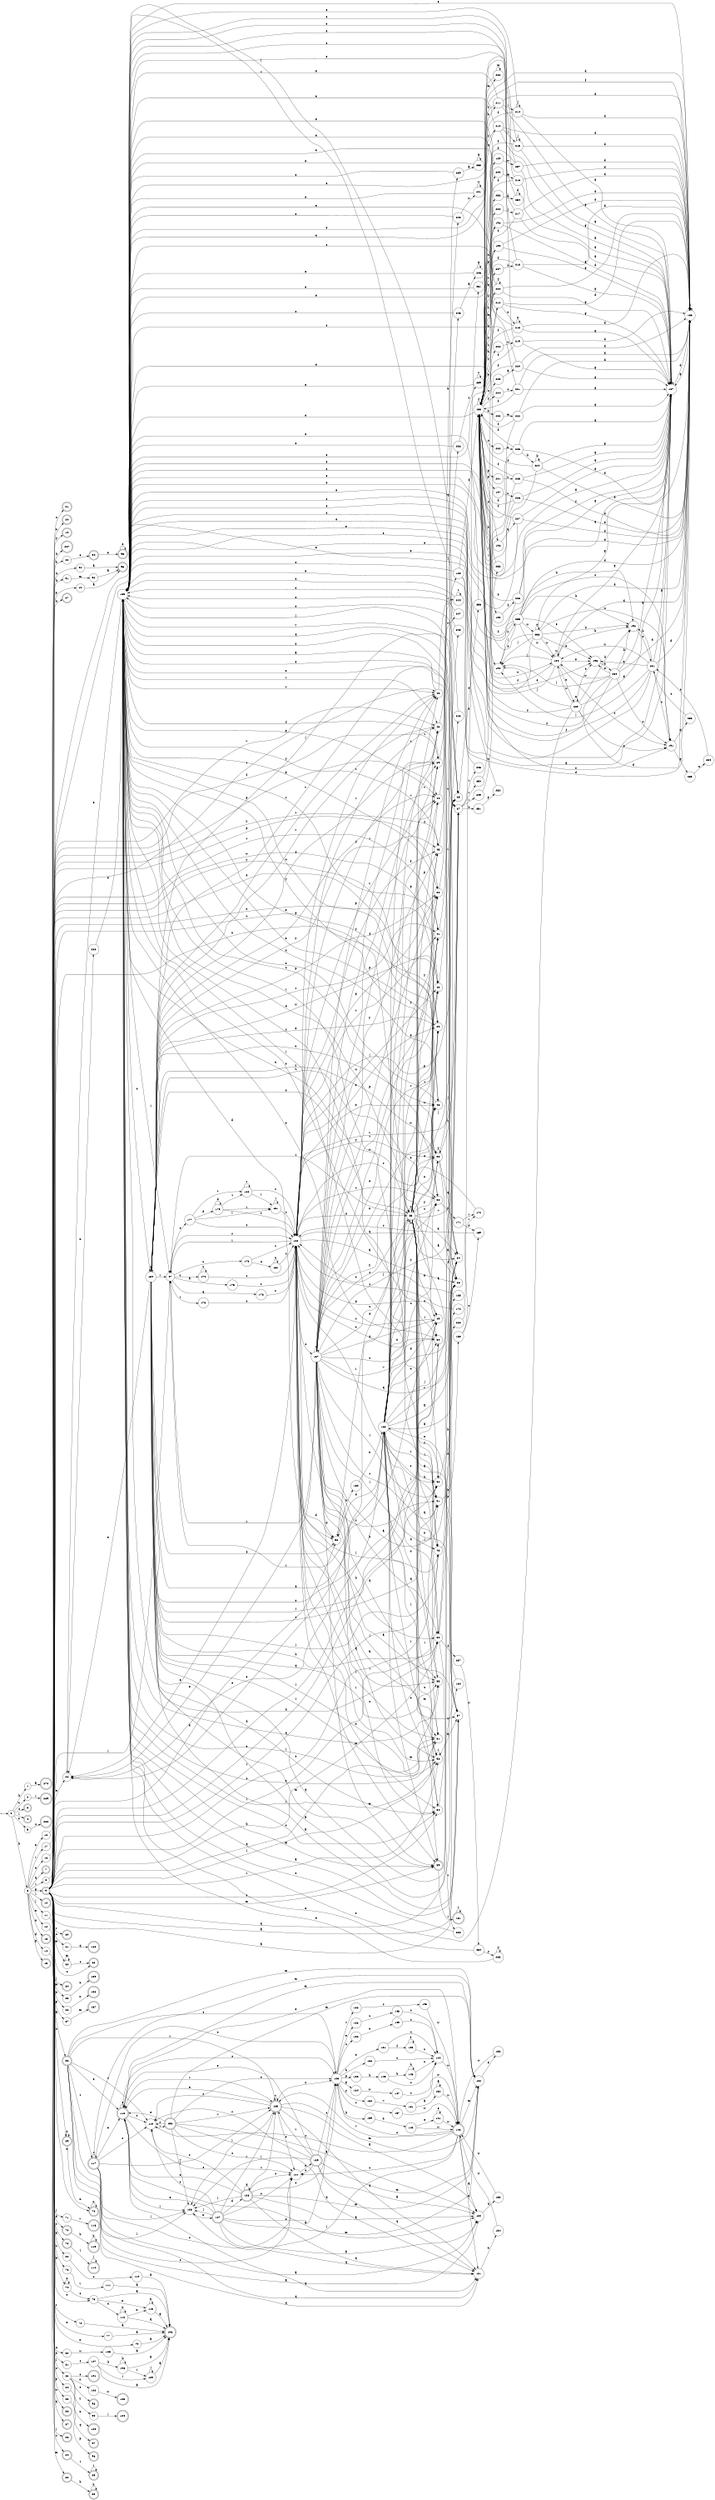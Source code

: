 digraph finite_state_machine {
rankdir=LR;
size="20,20";
node [shape = point]; "dummy0"
node [shape = circle]; "0";
"dummy0" -> "0";
node [shape = circle]; "1";
node [shape = circle]; "2";
node [shape = doublecircle]; "3";node [shape = doublecircle]; "4";node [shape = circle]; "5";
node [shape = circle]; "6";
node [shape = doublecircle]; "7";node [shape = circle]; "8";
node [shape = doublecircle]; "9";node [shape = doublecircle]; "10";node [shape = circle]; "11";
node [shape = circle]; "12";
node [shape = doublecircle]; "13";node [shape = circle]; "14";
node [shape = doublecircle]; "15";node [shape = circle]; "16";
node [shape = circle]; "17";
node [shape = circle]; "18";
node [shape = doublecircle]; "19";node [shape = doublecircle]; "20";node [shape = doublecircle]; "21";node [shape = doublecircle]; "22";node [shape = doublecircle]; "23";node [shape = doublecircle]; "24";node [shape = doublecircle]; "25";node [shape = doublecircle]; "26";node [shape = doublecircle]; "27";node [shape = circle]; "28";
node [shape = circle]; "29";
node [shape = circle]; "30";
node [shape = circle]; "31";
node [shape = circle]; "32";
node [shape = circle]; "33";
node [shape = circle]; "34";
node [shape = circle]; "35";
node [shape = circle]; "36";
node [shape = circle]; "37";
node [shape = circle]; "38";
node [shape = circle]; "39";
node [shape = circle]; "40";
node [shape = circle]; "41";
node [shape = circle]; "42";
node [shape = circle]; "43";
node [shape = circle]; "44";
node [shape = circle]; "45";
node [shape = circle]; "46";
node [shape = circle]; "47";
node [shape = circle]; "48";
node [shape = circle]; "49";
node [shape = circle]; "50";
node [shape = circle]; "51";
node [shape = circle]; "52";
node [shape = circle]; "53";
node [shape = circle]; "54";
node [shape = circle]; "55";
node [shape = circle]; "56";
node [shape = circle]; "57";
node [shape = circle]; "58";
node [shape = doublecircle]; "59";node [shape = doublecircle]; "60";node [shape = circle]; "61";
node [shape = circle]; "62";
node [shape = doublecircle]; "63";node [shape = doublecircle]; "64";node [shape = circle]; "65";
node [shape = circle]; "66";
node [shape = circle]; "67";
node [shape = doublecircle]; "68";node [shape = doublecircle]; "69";node [shape = doublecircle]; "70";node [shape = circle]; "71";
node [shape = doublecircle]; "72";node [shape = doublecircle]; "73";node [shape = circle]; "74";
node [shape = circle]; "75";
node [shape = circle]; "76";
node [shape = circle]; "77";
node [shape = circle]; "78";
node [shape = circle]; "79";
node [shape = circle]; "80";
node [shape = circle]; "81";
node [shape = circle]; "82";
node [shape = circle]; "83";
node [shape = circle]; "84";
node [shape = circle]; "85";
node [shape = doublecircle]; "86";node [shape = doublecircle]; "87";node [shape = circle]; "88";
node [shape = circle]; "89";
node [shape = circle]; "90";
node [shape = circle]; "91";
node [shape = circle]; "92";
node [shape = doublecircle]; "93";node [shape = doublecircle]; "94";node [shape = doublecircle]; "95";node [shape = doublecircle]; "96";node [shape = doublecircle]; "97";node [shape = doublecircle]; "98";node [shape = circle]; "99";
node [shape = doublecircle]; "100";node [shape = doublecircle]; "101";node [shape = circle]; "102";
node [shape = doublecircle]; "103";node [shape = doublecircle]; "104";node [shape = circle]; "105";
node [shape = doublecircle]; "106";node [shape = circle]; "107";
node [shape = circle]; "108";
node [shape = circle]; "109";
node [shape = circle]; "110";
node [shape = circle]; "111";
node [shape = circle]; "112";
node [shape = circle]; "113";
node [shape = doublecircle]; "114";node [shape = doublecircle]; "115";node [shape = doublecircle]; "116";node [shape = doublecircle]; "117";node [shape = doublecircle]; "118";node [shape = circle]; "119";
node [shape = circle]; "120";
node [shape = circle]; "121";
node [shape = circle]; "122";
node [shape = circle]; "123";
node [shape = circle]; "124";
node [shape = doublecircle]; "125";node [shape = circle]; "126";
node [shape = doublecircle]; "127";node [shape = doublecircle]; "128";node [shape = doublecircle]; "129";node [shape = circle]; "130";
node [shape = circle]; "131";
node [shape = circle]; "132";
node [shape = circle]; "133";
node [shape = circle]; "134";
node [shape = circle]; "135";
node [shape = circle]; "136";
node [shape = circle]; "137";
node [shape = circle]; "138";
node [shape = circle]; "139";
node [shape = circle]; "140";
node [shape = circle]; "141";
node [shape = doublecircle]; "142";node [shape = circle]; "143";
node [shape = circle]; "144";
node [shape = circle]; "145";
node [shape = circle]; "146";
node [shape = circle]; "147";
node [shape = circle]; "148";
node [shape = circle]; "149";
node [shape = circle]; "150";
node [shape = circle]; "151";
node [shape = circle]; "152";
node [shape = circle]; "153";
node [shape = circle]; "154";
node [shape = circle]; "155";
node [shape = doublecircle]; "156";node [shape = doublecircle]; "157";node [shape = doublecircle]; "158";node [shape = doublecircle]; "159";node [shape = doublecircle]; "160";node [shape = doublecircle]; "161";node [shape = circle]; "162";
node [shape = circle]; "163";
node [shape = circle]; "164";
node [shape = circle]; "165";
node [shape = circle]; "166";
node [shape = circle]; "167";
node [shape = circle]; "168";
node [shape = circle]; "169";
node [shape = circle]; "170";
node [shape = circle]; "171";
node [shape = circle]; "172";
node [shape = circle]; "173";
node [shape = circle]; "174";
node [shape = circle]; "175";
node [shape = circle]; "176";
node [shape = circle]; "177";
node [shape = circle]; "178";
node [shape = circle]; "179";
node [shape = circle]; "180";
node [shape = circle]; "181";
node [shape = circle]; "182";
node [shape = circle]; "183";
node [shape = circle]; "184";
node [shape = circle]; "185";
node [shape = circle]; "186";
node [shape = circle]; "187";
node [shape = circle]; "188";
node [shape = circle]; "189";
node [shape = circle]; "190";
node [shape = circle]; "191";
node [shape = circle]; "192";
node [shape = circle]; "193";
node [shape = circle]; "194";
node [shape = circle]; "195";
node [shape = circle]; "196";
node [shape = circle]; "197";
node [shape = circle]; "198";
node [shape = circle]; "199";
node [shape = circle]; "200";
node [shape = circle]; "201";
node [shape = circle]; "202";
node [shape = circle]; "203";
node [shape = circle]; "204";
node [shape = circle]; "205";
node [shape = circle]; "206";
node [shape = circle]; "207";
node [shape = circle]; "208";
node [shape = circle]; "209";
node [shape = circle]; "210";
node [shape = circle]; "211";
node [shape = circle]; "212";
node [shape = circle]; "213";
node [shape = circle]; "214";
node [shape = circle]; "215";
node [shape = circle]; "216";
node [shape = circle]; "217";
node [shape = circle]; "218";
node [shape = circle]; "219";
node [shape = circle]; "220";
node [shape = circle]; "221";
node [shape = circle]; "222";
node [shape = circle]; "223";
node [shape = circle]; "224";
node [shape = circle]; "225";
node [shape = circle]; "226";
node [shape = circle]; "227";
node [shape = circle]; "228";
node [shape = circle]; "229";
node [shape = circle]; "230";
node [shape = circle]; "231";
node [shape = circle]; "232";
node [shape = circle]; "233";
node [shape = circle]; "234";
node [shape = circle]; "235";
node [shape = circle]; "236";
node [shape = circle]; "237";
node [shape = circle]; "238";
node [shape = circle]; "239";
node [shape = circle]; "240";
node [shape = circle]; "241";
node [shape = circle]; "242";
node [shape = circle]; "243";
node [shape = circle]; "244";
node [shape = circle]; "245";
node [shape = circle]; "246";
node [shape = circle]; "247";
node [shape = circle]; "248";
node [shape = circle]; "249";
node [shape = circle]; "250";
node [shape = circle]; "251";
node [shape = circle]; "252";
node [shape = circle]; "253";
node [shape = circle]; "254";
node [shape = circle]; "255";
node [shape = circle]; "256";
node [shape = circle]; "257";
node [shape = circle]; "258";
node [shape = circle]; "259";
node [shape = circle]; "260";
node [shape = circle]; "261";
node [shape = circle]; "262";
node [shape = circle]; "263";
node [shape = circle]; "264";
node [shape = circle]; "265";
node [shape = circle]; "266";
node [shape = doublecircle]; "267";node [shape = doublecircle]; "268";node [shape = doublecircle]; "269";node [shape = doublecircle]; "270";"0" -> "1" [label = "k"];
 "0" -> "6" [label = "k"];
 "0" -> "2" [label = "w"];
 "0" -> "3" [label = "c"];
 "0" -> "4" [label = "l"];
 "0" -> "5" [label = "o"];
 "6" -> "7" [label = "q"];
 "6" -> "8" [label = "i"];
 "6" -> "9" [label = "g"];
 "6" -> "15" [label = "g"];
 "6" -> "10" [label = "l"];
 "6" -> "11" [label = "j"];
 "6" -> "16" [label = "e"];
 "6" -> "12" [label = "e"];
 "6" -> "18" [label = "n"];
 "6" -> "13" [label = "n"];
 "6" -> "14" [label = "d"];
 "6" -> "17" [label = "r"];
 "18" -> "19" [label = "y"];
 "17" -> "20" [label = "n"];
 "16" -> "21" [label = "o"];
 "14" -> "22" [label = "m"];
 "22" -> "23" [label = "h"];
 "23" -> "23" [label = "h"];
 "12" -> "24" [label = "u"];
 "24" -> "25" [label = "i"];
 "25" -> "25" [label = "i"];
 "11" -> "26" [label = "l"];
 "9" -> "82" [label = "x"];
 "9" -> "53" [label = "x"];
 "9" -> "27" [label = "x"];
 "9" -> "46" [label = "x"];
 "9" -> "79" [label = "x"];
 "9" -> "74" [label = "e"];
 "9" -> "28" [label = "e"];
 "9" -> "29" [label = "e"];
 "9" -> "84" [label = "o"];
 "9" -> "69" [label = "o"];
 "9" -> "54" [label = "o"];
 "9" -> "75" [label = "o"];
 "9" -> "30" [label = "o"];
 "9" -> "48" [label = "l"];
 "9" -> "83" [label = "l"];
 "9" -> "71" [label = "l"];
 "9" -> "31" [label = "l"];
 "9" -> "32" [label = "k"];
 "9" -> "90" [label = "k"];
 "9" -> "91" [label = "k"];
 "9" -> "33" [label = "y"];
 "9" -> "45" [label = "y"];
 "9" -> "34" [label = "q"];
 "9" -> "87" [label = "q"];
 "9" -> "55" [label = "q"];
 "9" -> "64" [label = "j"];
 "9" -> "35" [label = "j"];
 "9" -> "57" [label = "a"];
 "9" -> "36" [label = "a"];
 "9" -> "68" [label = "a"];
 "9" -> "43" [label = "v"];
 "9" -> "37" [label = "v"];
 "9" -> "89" [label = "p"];
 "9" -> "44" [label = "p"];
 "9" -> "85" [label = "p"];
 "9" -> "38" [label = "p"];
 "9" -> "39" [label = "f"];
 "9" -> "40" [label = "t"];
 "9" -> "41" [label = "t"];
 "9" -> "60" [label = "t"];
 "9" -> "76" [label = "t"];
 "9" -> "42" [label = "w"];
 "9" -> "86" [label = "w"];
 "9" -> "56" [label = "i"];
 "9" -> "52" [label = "i"];
 "9" -> "47" [label = "i"];
 "9" -> "72" [label = "d"];
 "9" -> "49" [label = "d"];
 "9" -> "58" [label = "d"];
 "9" -> "80" [label = "d"];
 "9" -> "50" [label = "u"];
 "9" -> "78" [label = "u"];
 "9" -> "73" [label = "s"];
 "9" -> "51" [label = "s"];
 "9" -> "65" [label = "m"];
 "9" -> "59" [label = "m"];
 "9" -> "62" [label = "m"];
 "9" -> "61" [label = "c"];
 "9" -> "63" [label = "c"];
 "9" -> "88" [label = "h"];
 "9" -> "81" [label = "h"];
 "9" -> "66" [label = "h"];
 "9" -> "67" [label = "g"];
 "9" -> "77" [label = "n"];
 "9" -> "70" [label = "n"];
 "91" -> "92" [label = "m"];
 "92" -> "93" [label = "a"];
 "90" -> "93" [label = "a"];
 "89" -> "93" [label = "a"];
 "88" -> "94" [label = "e"];
 "94" -> "95" [label = "e"];
 "95" -> "95" [label = "e"];
 "85" -> "96" [label = "p"];
 "84" -> "97" [label = "q"];
 "83" -> "98" [label = "o"];
 "83" -> "101" [label = "o"];
 "83" -> "99" [label = "y"];
 "83" -> "100" [label = "n"];
 "83" -> "102" [label = "x"];
 "102" -> "103" [label = "w"];
 "99" -> "104" [label = "l"];
 "82" -> "105" [label = "w"];
 "105" -> "106" [label = "a"];
 "81" -> "107" [label = "s"];
 "107" -> "108" [label = "k"];
 "107" -> "109" [label = "i"];
 "107" -> "106" [label = "a"];
 "109" -> "109" [label = "i"];
 "109" -> "106" [label = "a"];
 "108" -> "108" [label = "k"];
 "108" -> "109" [label = "i"];
 "108" -> "106" [label = "a"];
 "80" -> "110" [label = "c"];
 "110" -> "106" [label = "a"];
 "79" -> "106" [label = "a"];
 "78" -> "111" [label = "v"];
 "111" -> "106" [label = "a"];
 "77" -> "106" [label = "a"];
 "76" -> "106" [label = "a"];
 "75" -> "112" [label = "x"];
 "75" -> "113" [label = "n"];
 "75" -> "106" [label = "a"];
 "113" -> "113" [label = "n"];
 "113" -> "106" [label = "a"];
 "112" -> "112" [label = "x"];
 "112" -> "113" [label = "n"];
 "112" -> "106" [label = "a"];
 "74" -> "74" [label = "e"];
 "74" -> "75" [label = "o"];
 "73" -> "114" [label = "l"];
 "114" -> "114" [label = "l"];
 "72" -> "115" [label = "h"];
 "115" -> "115" [label = "h"];
 "71" -> "116" [label = "v"];
 "70" -> "70" [label = "n"];
 "69" -> "69" [label = "o"];
 "69" -> "70" [label = "n"];
 "68" -> "117" [label = "t"];
 "68" -> "118" [label = "e"];
 "68" -> "119" [label = "s"];
 "68" -> "120" [label = "a"];
 "68" -> "121" [label = "q"];
 "68" -> "122" [label = "m"];
 "68" -> "123" [label = "o"];
 "68" -> "124" [label = "o"];
 "68" -> "125" [label = "v"];
 "68" -> "126" [label = "l"];
 "126" -> "127" [label = "n"];
 "127" -> "126" [label = "l"];
 "127" -> "128" [label = "d"];
 "127" -> "118" [label = "e"];
 "127" -> "119" [label = "s"];
 "127" -> "120" [label = "a"];
 "127" -> "121" [label = "q"];
 "127" -> "122" [label = "m"];
 "127" -> "123" [label = "o"];
 "127" -> "124" [label = "o"];
 "127" -> "125" [label = "v"];
 "128" -> "128" [label = "d"];
 "128" -> "126" [label = "l"];
 "128" -> "118" [label = "e"];
 "128" -> "119" [label = "s"];
 "128" -> "120" [label = "a"];
 "128" -> "121" [label = "q"];
 "128" -> "122" [label = "m"];
 "128" -> "123" [label = "o"];
 "128" -> "124" [label = "o"];
 "128" -> "125" [label = "v"];
 "125" -> "125" [label = "v"];
 "125" -> "118" [label = "e"];
 "125" -> "119" [label = "s"];
 "125" -> "120" [label = "a"];
 "125" -> "121" [label = "q"];
 "125" -> "122" [label = "m"];
 "125" -> "123" [label = "o"];
 "125" -> "124" [label = "o"];
 "125" -> "126" [label = "l"];
 "124" -> "129" [label = "n"];
 "129" -> "123" [label = "o"];
 "129" -> "124" [label = "o"];
 "129" -> "118" [label = "e"];
 "129" -> "119" [label = "s"];
 "129" -> "120" [label = "a"];
 "129" -> "121" [label = "q"];
 "129" -> "122" [label = "m"];
 "129" -> "125" [label = "v"];
 "129" -> "126" [label = "l"];
 "123" -> "130" [label = "y"];
 "123" -> "131" [label = "n"];
 "123" -> "132" [label = "u"];
 "123" -> "133" [label = "e"];
 "123" -> "134" [label = "g"];
 "123" -> "135" [label = "p"];
 "123" -> "136" [label = "h"];
 "123" -> "137" [label = "s"];
 "123" -> "138" [label = "v"];
 "123" -> "139" [label = "k"];
 "139" -> "140" [label = "b"];
 "140" -> "141" [label = "e"];
 "140" -> "142" [label = "w"];
 "142" -> "120" [label = "a"];
 "142" -> "121" [label = "q"];
 "142" -> "122" [label = "m"];
 "142" -> "123" [label = "o"];
 "142" -> "124" [label = "o"];
 "142" -> "118" [label = "e"];
 "142" -> "119" [label = "s"];
 "142" -> "125" [label = "v"];
 "142" -> "126" [label = "l"];
 "141" -> "141" [label = "e"];
 "141" -> "142" [label = "w"];
 "138" -> "143" [label = "s"];
 "143" -> "142" [label = "w"];
 "137" -> "142" [label = "w"];
 "136" -> "144" [label = "u"];
 "144" -> "142" [label = "w"];
 "135" -> "145" [label = "h"];
 "145" -> "146" [label = "h"];
 "145" -> "144" [label = "u"];
 "146" -> "146" [label = "h"];
 "146" -> "144" [label = "u"];
 "134" -> "147" [label = "w"];
 "147" -> "144" [label = "u"];
 "133" -> "148" [label = "u"];
 "148" -> "144" [label = "u"];
 "132" -> "149" [label = "n"];
 "149" -> "144" [label = "u"];
 "131" -> "150" [label = "f"];
 "131" -> "144" [label = "u"];
 "150" -> "150" [label = "f"];
 "150" -> "144" [label = "u"];
 "130" -> "151" [label = "v"];
 "151" -> "152" [label = "a"];
 "151" -> "142" [label = "w"];
 "152" -> "152" [label = "a"];
 "152" -> "142" [label = "w"];
 "122" -> "153" [label = "d"];
 "153" -> "142" [label = "w"];
 "121" -> "154" [label = "n"];
 "154" -> "142" [label = "w"];
 "120" -> "155" [label = "k"];
 "155" -> "142" [label = "w"];
 "119" -> "156" [label = "r"];
 "156" -> "119" [label = "s"];
 "156" -> "118" [label = "e"];
 "156" -> "120" [label = "a"];
 "156" -> "121" [label = "q"];
 "156" -> "122" [label = "m"];
 "156" -> "123" [label = "o"];
 "156" -> "124" [label = "o"];
 "156" -> "125" [label = "v"];
 "156" -> "126" [label = "l"];
 "118" -> "118" [label = "e"];
 "118" -> "119" [label = "s"];
 "118" -> "120" [label = "a"];
 "118" -> "121" [label = "q"];
 "118" -> "122" [label = "m"];
 "118" -> "123" [label = "o"];
 "118" -> "124" [label = "o"];
 "118" -> "125" [label = "v"];
 "118" -> "126" [label = "l"];
 "117" -> "117" [label = "t"];
 "117" -> "118" [label = "e"];
 "117" -> "119" [label = "s"];
 "117" -> "120" [label = "a"];
 "117" -> "121" [label = "q"];
 "117" -> "122" [label = "m"];
 "117" -> "123" [label = "o"];
 "117" -> "124" [label = "o"];
 "117" -> "125" [label = "v"];
 "117" -> "126" [label = "l"];
 "67" -> "157" [label = "m"];
 "66" -> "158" [label = "x"];
 "65" -> "159" [label = "n"];
 "62" -> "62" [label = "m"];
 "62" -> "63" [label = "c"];
 "61" -> "160" [label = "q"];
 "59" -> "161" [label = "i"];
 "161" -> "161" [label = "i"];
 "58" -> "162" [label = "b"];
 "162" -> "163" [label = "x"];
 "163" -> "54" [label = "o"];
 "163" -> "30" [label = "o"];
 "163" -> "34" [label = "q"];
 "163" -> "55" [label = "q"];
 "163" -> "56" [label = "i"];
 "163" -> "52" [label = "i"];
 "163" -> "47" [label = "i"];
 "163" -> "57" [label = "a"];
 "163" -> "36" [label = "a"];
 "163" -> "49" [label = "d"];
 "163" -> "58" [label = "d"];
 "163" -> "28" [label = "e"];
 "163" -> "29" [label = "e"];
 "163" -> "48" [label = "l"];
 "163" -> "31" [label = "l"];
 "163" -> "32" [label = "k"];
 "163" -> "33" [label = "y"];
 "163" -> "45" [label = "y"];
 "163" -> "35" [label = "j"];
 "163" -> "43" [label = "v"];
 "163" -> "37" [label = "v"];
 "163" -> "44" [label = "p"];
 "163" -> "38" [label = "p"];
 "163" -> "39" [label = "f"];
 "163" -> "40" [label = "t"];
 "163" -> "41" [label = "t"];
 "163" -> "42" [label = "w"];
 "163" -> "53" [label = "x"];
 "163" -> "46" [label = "x"];
 "163" -> "50" [label = "u"];
 "163" -> "51" [label = "s"];
 "163" -> "59" [label = "m"];
 "57" -> "163" [label = "x"];
 "56" -> "56" [label = "i"];
 "56" -> "57" [label = "a"];
 "55" -> "163" [label = "x"];
 "54" -> "164" [label = "w"];
 "164" -> "163" [label = "x"];
 "53" -> "53" [label = "x"];
 "53" -> "46" [label = "x"];
 "53" -> "28" [label = "e"];
 "53" -> "29" [label = "e"];
 "53" -> "54" [label = "o"];
 "53" -> "30" [label = "o"];
 "53" -> "48" [label = "l"];
 "53" -> "31" [label = "l"];
 "53" -> "32" [label = "k"];
 "53" -> "33" [label = "y"];
 "53" -> "45" [label = "y"];
 "53" -> "34" [label = "q"];
 "53" -> "55" [label = "q"];
 "53" -> "35" [label = "j"];
 "53" -> "57" [label = "a"];
 "53" -> "36" [label = "a"];
 "53" -> "43" [label = "v"];
 "53" -> "37" [label = "v"];
 "53" -> "44" [label = "p"];
 "53" -> "38" [label = "p"];
 "53" -> "39" [label = "f"];
 "53" -> "40" [label = "t"];
 "53" -> "41" [label = "t"];
 "53" -> "42" [label = "w"];
 "53" -> "56" [label = "i"];
 "53" -> "52" [label = "i"];
 "53" -> "47" [label = "i"];
 "53" -> "49" [label = "d"];
 "53" -> "58" [label = "d"];
 "53" -> "50" [label = "u"];
 "53" -> "51" [label = "s"];
 "53" -> "59" [label = "m"];
 "52" -> "165" [label = "b"];
 "165" -> "166" [label = "s"];
 "166" -> "56" [label = "i"];
 "166" -> "52" [label = "i"];
 "166" -> "47" [label = "i"];
 "166" -> "48" [label = "l"];
 "166" -> "31" [label = "l"];
 "166" -> "49" [label = "d"];
 "166" -> "58" [label = "d"];
 "166" -> "50" [label = "u"];
 "166" -> "51" [label = "s"];
 "166" -> "167" [label = "c"];
 "166" -> "28" [label = "e"];
 "166" -> "29" [label = "e"];
 "166" -> "54" [label = "o"];
 "166" -> "30" [label = "o"];
 "166" -> "32" [label = "k"];
 "166" -> "33" [label = "y"];
 "166" -> "45" [label = "y"];
 "166" -> "34" [label = "q"];
 "166" -> "55" [label = "q"];
 "166" -> "35" [label = "j"];
 "166" -> "57" [label = "a"];
 "166" -> "36" [label = "a"];
 "166" -> "43" [label = "v"];
 "166" -> "37" [label = "v"];
 "166" -> "44" [label = "p"];
 "166" -> "38" [label = "p"];
 "166" -> "39" [label = "f"];
 "166" -> "40" [label = "t"];
 "166" -> "41" [label = "t"];
 "166" -> "42" [label = "w"];
 "166" -> "53" [label = "x"];
 "166" -> "46" [label = "x"];
 "166" -> "59" [label = "m"];
 "167" -> "167" [label = "c"];
 "167" -> "56" [label = "i"];
 "167" -> "52" [label = "i"];
 "167" -> "47" [label = "i"];
 "167" -> "48" [label = "l"];
 "167" -> "31" [label = "l"];
 "167" -> "49" [label = "d"];
 "167" -> "58" [label = "d"];
 "167" -> "50" [label = "u"];
 "167" -> "51" [label = "s"];
 "167" -> "28" [label = "e"];
 "167" -> "29" [label = "e"];
 "167" -> "54" [label = "o"];
 "167" -> "30" [label = "o"];
 "167" -> "32" [label = "k"];
 "167" -> "33" [label = "y"];
 "167" -> "45" [label = "y"];
 "167" -> "34" [label = "q"];
 "167" -> "55" [label = "q"];
 "167" -> "35" [label = "j"];
 "167" -> "57" [label = "a"];
 "167" -> "36" [label = "a"];
 "167" -> "43" [label = "v"];
 "167" -> "37" [label = "v"];
 "167" -> "44" [label = "p"];
 "167" -> "38" [label = "p"];
 "167" -> "39" [label = "f"];
 "167" -> "40" [label = "t"];
 "167" -> "41" [label = "t"];
 "167" -> "42" [label = "w"];
 "167" -> "53" [label = "x"];
 "167" -> "46" [label = "x"];
 "167" -> "59" [label = "m"];
 "51" -> "168" [label = "b"];
 "168" -> "169" [label = "e"];
 "168" -> "170" [label = "r"];
 "170" -> "166" [label = "s"];
 "169" -> "166" [label = "s"];
 "50" -> "171" [label = "y"];
 "171" -> "169" [label = "e"];
 "171" -> "170" [label = "r"];
 "49" -> "166" [label = "s"];
 "48" -> "172" [label = "n"];
 "172" -> "166" [label = "s"];
 "47" -> "173" [label = "u"];
 "47" -> "174" [label = "u"];
 "47" -> "175" [label = "a"];
 "47" -> "176" [label = "q"];
 "47" -> "177" [label = "o"];
 "47" -> "178" [label = "r"];
 "47" -> "166" [label = "s"];
 "178" -> "166" [label = "s"];
 "177" -> "179" [label = "d"];
 "177" -> "180" [label = "t"];
 "177" -> "181" [label = "i"];
 "177" -> "166" [label = "s"];
 "181" -> "181" [label = "i"];
 "181" -> "166" [label = "s"];
 "180" -> "180" [label = "t"];
 "180" -> "181" [label = "i"];
 "180" -> "166" [label = "s"];
 "179" -> "179" [label = "d"];
 "179" -> "180" [label = "t"];
 "179" -> "181" [label = "i"];
 "179" -> "166" [label = "s"];
 "176" -> "166" [label = "s"];
 "175" -> "166" [label = "s"];
 "174" -> "174" [label = "u"];
 "174" -> "166" [label = "s"];
 "173" -> "182" [label = "x"];
 "173" -> "166" [label = "s"];
 "182" -> "182" [label = "x"];
 "182" -> "166" [label = "s"];
 "46" -> "183" [label = "e"];
 "183" -> "28" [label = "e"];
 "183" -> "29" [label = "e"];
 "183" -> "184" [label = "o"];
 "183" -> "54" [label = "o"];
 "183" -> "30" [label = "o"];
 "183" -> "48" [label = "l"];
 "183" -> "31" [label = "l"];
 "183" -> "32" [label = "k"];
 "183" -> "33" [label = "y"];
 "183" -> "45" [label = "y"];
 "183" -> "34" [label = "q"];
 "183" -> "55" [label = "q"];
 "183" -> "35" [label = "j"];
 "183" -> "57" [label = "a"];
 "183" -> "36" [label = "a"];
 "183" -> "43" [label = "v"];
 "183" -> "37" [label = "v"];
 "183" -> "44" [label = "p"];
 "183" -> "38" [label = "p"];
 "183" -> "39" [label = "f"];
 "183" -> "40" [label = "t"];
 "183" -> "41" [label = "t"];
 "183" -> "42" [label = "w"];
 "183" -> "53" [label = "x"];
 "183" -> "46" [label = "x"];
 "183" -> "56" [label = "i"];
 "183" -> "52" [label = "i"];
 "183" -> "47" [label = "i"];
 "183" -> "49" [label = "d"];
 "183" -> "58" [label = "d"];
 "183" -> "50" [label = "u"];
 "183" -> "51" [label = "s"];
 "183" -> "59" [label = "m"];
 "184" -> "184" [label = "o"];
 "184" -> "54" [label = "o"];
 "184" -> "30" [label = "o"];
 "184" -> "28" [label = "e"];
 "184" -> "29" [label = "e"];
 "184" -> "48" [label = "l"];
 "184" -> "31" [label = "l"];
 "184" -> "32" [label = "k"];
 "184" -> "33" [label = "y"];
 "184" -> "45" [label = "y"];
 "184" -> "34" [label = "q"];
 "184" -> "55" [label = "q"];
 "184" -> "35" [label = "j"];
 "184" -> "57" [label = "a"];
 "184" -> "36" [label = "a"];
 "184" -> "43" [label = "v"];
 "184" -> "37" [label = "v"];
 "184" -> "44" [label = "p"];
 "184" -> "38" [label = "p"];
 "184" -> "39" [label = "f"];
 "184" -> "40" [label = "t"];
 "184" -> "41" [label = "t"];
 "184" -> "42" [label = "w"];
 "184" -> "53" [label = "x"];
 "184" -> "46" [label = "x"];
 "184" -> "56" [label = "i"];
 "184" -> "52" [label = "i"];
 "184" -> "47" [label = "i"];
 "184" -> "49" [label = "d"];
 "184" -> "58" [label = "d"];
 "184" -> "50" [label = "u"];
 "184" -> "51" [label = "s"];
 "184" -> "59" [label = "m"];
 "45" -> "185" [label = "l"];
 "185" -> "186" [label = "d"];
 "185" -> "187" [label = "g"];
 "185" -> "188" [label = "f"];
 "185" -> "183" [label = "e"];
 "188" -> "204" [label = "f"];
 "188" -> "188" [label = "f"];
 "188" -> "189" [label = "n"];
 "188" -> "190" [label = "j"];
 "188" -> "202" [label = "o"];
 "188" -> "205" [label = "o"];
 "188" -> "191" [label = "o"];
 "188" -> "192" [label = "k"];
 "188" -> "193" [label = "e"];
 "188" -> "183" [label = "e"];
 "188" -> "194" [label = "w"];
 "188" -> "195" [label = "h"];
 "188" -> "212" [label = "h"];
 "188" -> "211" [label = "h"];
 "188" -> "210" [label = "x"];
 "188" -> "196" [label = "x"];
 "188" -> "197" [label = "p"];
 "188" -> "206" [label = "p"];
 "188" -> "198" [label = "q"];
 "188" -> "199" [label = "m"];
 "188" -> "200" [label = "y"];
 "188" -> "201" [label = "g"];
 "188" -> "187" [label = "g"];
 "188" -> "209" [label = "g"];
 "188" -> "203" [label = "b"];
 "188" -> "186" [label = "d"];
 "188" -> "207" [label = "d"];
 "188" -> "208" [label = "s"];
 "212" -> "213" [label = "x"];
 "212" -> "188" [label = "f"];
 "212" -> "186" [label = "d"];
 "212" -> "187" [label = "g"];
 "212" -> "183" [label = "e"];
 "213" -> "213" [label = "x"];
 "213" -> "188" [label = "f"];
 "213" -> "186" [label = "d"];
 "213" -> "187" [label = "g"];
 "213" -> "183" [label = "e"];
 "211" -> "214" [label = "l"];
 "211" -> "188" [label = "f"];
 "211" -> "186" [label = "d"];
 "211" -> "187" [label = "g"];
 "211" -> "183" [label = "e"];
 "214" -> "214" [label = "l"];
 "214" -> "188" [label = "f"];
 "214" -> "186" [label = "d"];
 "214" -> "187" [label = "g"];
 "214" -> "183" [label = "e"];
 "210" -> "215" [label = "j"];
 "210" -> "188" [label = "f"];
 "210" -> "186" [label = "d"];
 "210" -> "187" [label = "g"];
 "210" -> "183" [label = "e"];
 "215" -> "215" [label = "j"];
 "215" -> "188" [label = "f"];
 "215" -> "186" [label = "d"];
 "215" -> "187" [label = "g"];
 "215" -> "183" [label = "e"];
 "209" -> "216" [label = "m"];
 "216" -> "188" [label = "f"];
 "216" -> "186" [label = "d"];
 "216" -> "187" [label = "g"];
 "216" -> "183" [label = "e"];
 "208" -> "217" [label = "l"];
 "217" -> "188" [label = "f"];
 "217" -> "186" [label = "d"];
 "217" -> "187" [label = "g"];
 "217" -> "183" [label = "e"];
 "207" -> "218" [label = "k"];
 "218" -> "188" [label = "f"];
 "218" -> "186" [label = "d"];
 "218" -> "187" [label = "g"];
 "218" -> "183" [label = "e"];
 "206" -> "219" [label = "w"];
 "219" -> "188" [label = "f"];
 "219" -> "186" [label = "d"];
 "219" -> "187" [label = "g"];
 "219" -> "183" [label = "e"];
 "205" -> "220" [label = "a"];
 "220" -> "188" [label = "f"];
 "220" -> "186" [label = "d"];
 "220" -> "187" [label = "g"];
 "220" -> "183" [label = "e"];
 "204" -> "221" [label = "c"];
 "221" -> "188" [label = "f"];
 "221" -> "186" [label = "d"];
 "221" -> "187" [label = "g"];
 "221" -> "183" [label = "e"];
 "203" -> "222" [label = "m"];
 "222" -> "188" [label = "f"];
 "222" -> "186" [label = "d"];
 "222" -> "187" [label = "g"];
 "222" -> "183" [label = "e"];
 "202" -> "223" [label = "n"];
 "223" -> "224" [label = "k"];
 "223" -> "188" [label = "f"];
 "223" -> "186" [label = "d"];
 "223" -> "187" [label = "g"];
 "223" -> "183" [label = "e"];
 "224" -> "224" [label = "k"];
 "224" -> "188" [label = "f"];
 "224" -> "186" [label = "d"];
 "224" -> "187" [label = "g"];
 "224" -> "183" [label = "e"];
 "201" -> "225" [label = "u"];
 "225" -> "188" [label = "f"];
 "225" -> "186" [label = "d"];
 "225" -> "187" [label = "g"];
 "225" -> "183" [label = "e"];
 "200" -> "200" [label = "y"];
 "200" -> "188" [label = "f"];
 "200" -> "186" [label = "d"];
 "200" -> "187" [label = "g"];
 "200" -> "183" [label = "e"];
 "199" -> "188" [label = "f"];
 "199" -> "186" [label = "d"];
 "199" -> "187" [label = "g"];
 "199" -> "183" [label = "e"];
 "198" -> "188" [label = "f"];
 "198" -> "186" [label = "d"];
 "198" -> "187" [label = "g"];
 "198" -> "183" [label = "e"];
 "197" -> "226" [label = "u"];
 "226" -> "188" [label = "f"];
 "226" -> "186" [label = "d"];
 "226" -> "187" [label = "g"];
 "226" -> "183" [label = "e"];
 "196" -> "227" [label = "q"];
 "227" -> "188" [label = "f"];
 "227" -> "186" [label = "d"];
 "227" -> "187" [label = "g"];
 "227" -> "183" [label = "e"];
 "195" -> "228" [label = "f"];
 "228" -> "188" [label = "f"];
 "228" -> "186" [label = "d"];
 "228" -> "187" [label = "g"];
 "228" -> "183" [label = "e"];
 "194" -> "194" [label = "w"];
 "194" -> "229" [label = "n"];
 "194" -> "190" [label = "j"];
 "194" -> "191" [label = "o"];
 "194" -> "192" [label = "k"];
 "194" -> "193" [label = "e"];
 "194" -> "183" [label = "e"];
 "194" -> "188" [label = "f"];
 "194" -> "186" [label = "d"];
 "194" -> "187" [label = "g"];
 "229" -> "229" [label = "n"];
 "229" -> "194" [label = "w"];
 "229" -> "190" [label = "j"];
 "229" -> "191" [label = "o"];
 "229" -> "192" [label = "k"];
 "229" -> "193" [label = "e"];
 "229" -> "183" [label = "e"];
 "229" -> "188" [label = "f"];
 "229" -> "186" [label = "d"];
 "229" -> "187" [label = "g"];
 "193" -> "230" [label = "n"];
 "230" -> "193" [label = "e"];
 "230" -> "183" [label = "e"];
 "230" -> "190" [label = "j"];
 "230" -> "191" [label = "o"];
 "230" -> "192" [label = "k"];
 "230" -> "194" [label = "w"];
 "230" -> "188" [label = "f"];
 "230" -> "186" [label = "d"];
 "230" -> "187" [label = "g"];
 "192" -> "231" [label = "o"];
 "231" -> "191" [label = "o"];
 "231" -> "192" [label = "k"];
 "231" -> "190" [label = "j"];
 "231" -> "193" [label = "e"];
 "231" -> "183" [label = "e"];
 "231" -> "194" [label = "w"];
 "231" -> "188" [label = "f"];
 "231" -> "186" [label = "d"];
 "231" -> "187" [label = "g"];
 "191" -> "232" [label = "q"];
 "191" -> "233" [label = "q"];
 "233" -> "234" [label = "x"];
 "234" -> "231" [label = "o"];
 "232" -> "231" [label = "o"];
 "190" -> "235" [label = "s"];
 "235" -> "190" [label = "j"];
 "235" -> "194" [label = "w"];
 "235" -> "236" [label = "w"];
 "235" -> "191" [label = "o"];
 "235" -> "192" [label = "k"];
 "235" -> "193" [label = "e"];
 "235" -> "183" [label = "e"];
 "235" -> "188" [label = "f"];
 "235" -> "186" [label = "d"];
 "235" -> "187" [label = "g"];
 "236" -> "194" [label = "w"];
 "236" -> "236" [label = "w"];
 "236" -> "190" [label = "j"];
 "236" -> "191" [label = "o"];
 "236" -> "192" [label = "k"];
 "236" -> "193" [label = "e"];
 "236" -> "183" [label = "e"];
 "236" -> "188" [label = "f"];
 "236" -> "186" [label = "d"];
 "236" -> "187" [label = "g"];
 "189" -> "237" [label = "w"];
 "237" -> "188" [label = "f"];
 "237" -> "186" [label = "d"];
 "237" -> "187" [label = "g"];
 "237" -> "183" [label = "e"];
 "187" -> "187" [label = "g"];
 "187" -> "186" [label = "d"];
 "187" -> "188" [label = "f"];
 "187" -> "183" [label = "e"];
 "186" -> "186" [label = "d"];
 "186" -> "187" [label = "g"];
 "186" -> "188" [label = "f"];
 "186" -> "183" [label = "e"];
 "44" -> "238" [label = "j"];
 "238" -> "239" [label = "s"];
 "238" -> "183" [label = "e"];
 "239" -> "239" [label = "s"];
 "239" -> "183" [label = "e"];
 "43" -> "240" [label = "b"];
 "240" -> "241" [label = "w"];
 "240" -> "183" [label = "e"];
 "241" -> "241" [label = "w"];
 "241" -> "183" [label = "e"];
 "42" -> "242" [label = "r"];
 "242" -> "183" [label = "e"];
 "41" -> "243" [label = "v"];
 "243" -> "183" [label = "e"];
 "40" -> "244" [label = "t"];
 "40" -> "183" [label = "e"];
 "244" -> "244" [label = "t"];
 "244" -> "183" [label = "e"];
 "39" -> "245" [label = "q"];
 "245" -> "246" [label = "a"];
 "245" -> "183" [label = "e"];
 "246" -> "246" [label = "a"];
 "246" -> "183" [label = "e"];
 "38" -> "247" [label = "w"];
 "247" -> "183" [label = "e"];
 "37" -> "248" [label = "t"];
 "37" -> "249" [label = "r"];
 "37" -> "250" [label = "r"];
 "37" -> "251" [label = "k"];
 "251" -> "252" [label = "p"];
 "252" -> "183" [label = "e"];
 "250" -> "253" [label = "i"];
 "253" -> "254" [label = "d"];
 "253" -> "183" [label = "e"];
 "254" -> "254" [label = "d"];
 "254" -> "183" [label = "e"];
 "249" -> "255" [label = "w"];
 "255" -> "183" [label = "e"];
 "248" -> "183" [label = "e"];
 "36" -> "183" [label = "e"];
 "35" -> "256" [label = "e"];
 "256" -> "183" [label = "e"];
 "34" -> "183" [label = "e"];
 "33" -> "33" [label = "y"];
 "33" -> "34" [label = "q"];
 "33" -> "35" [label = "j"];
 "33" -> "36" [label = "a"];
 "33" -> "37" [label = "v"];
 "32" -> "257" [label = "f"];
 "32" -> "259" [label = "f"];
 "32" -> "258" [label = "t"];
 "32" -> "260" [label = "p"];
 "260" -> "261" [label = "d"];
 "261" -> "262" [label = "m"];
 "261" -> "183" [label = "e"];
 "262" -> "262" [label = "m"];
 "262" -> "183" [label = "e"];
 "259" -> "263" [label = "a"];
 "259" -> "183" [label = "e"];
 "263" -> "263" [label = "a"];
 "263" -> "183" [label = "e"];
 "258" -> "183" [label = "e"];
 "257" -> "264" [label = "w"];
 "264" -> "265" [label = "y"];
 "264" -> "183" [label = "e"];
 "265" -> "265" [label = "y"];
 "265" -> "183" [label = "e"];
 "31" -> "183" [label = "e"];
 "30" -> "183" [label = "e"];
 "29" -> "183" [label = "e"];
 "28" -> "266" [label = "n"];
 "266" -> "183" [label = "e"];
 "8" -> "267" [label = "k"];
 "5" -> "268" [label = "u"];
 "2" -> "269" [label = "i"];
 "1" -> "270" [label = "a"];
 }
